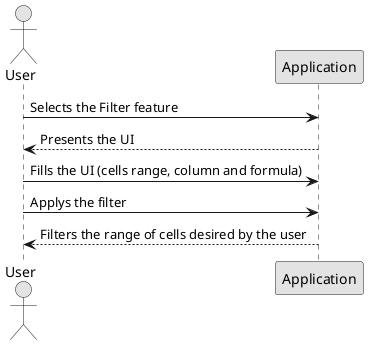 @startuml  usecase.png
skinparam handwritten false
skinparam monochrome true
skinparam packageStyle rect
skinparam defaultFontName FG Virgil
skinparam shadowing false

actor User

User -> Application: Selects the Filter feature
User <-- Application: Presents the UI
User -> Application: Fills the UI (cells range, column and formula)
User -> Application: Applys the filter
User <-- Application: Filters the range of cells desired by the user

@enduml
